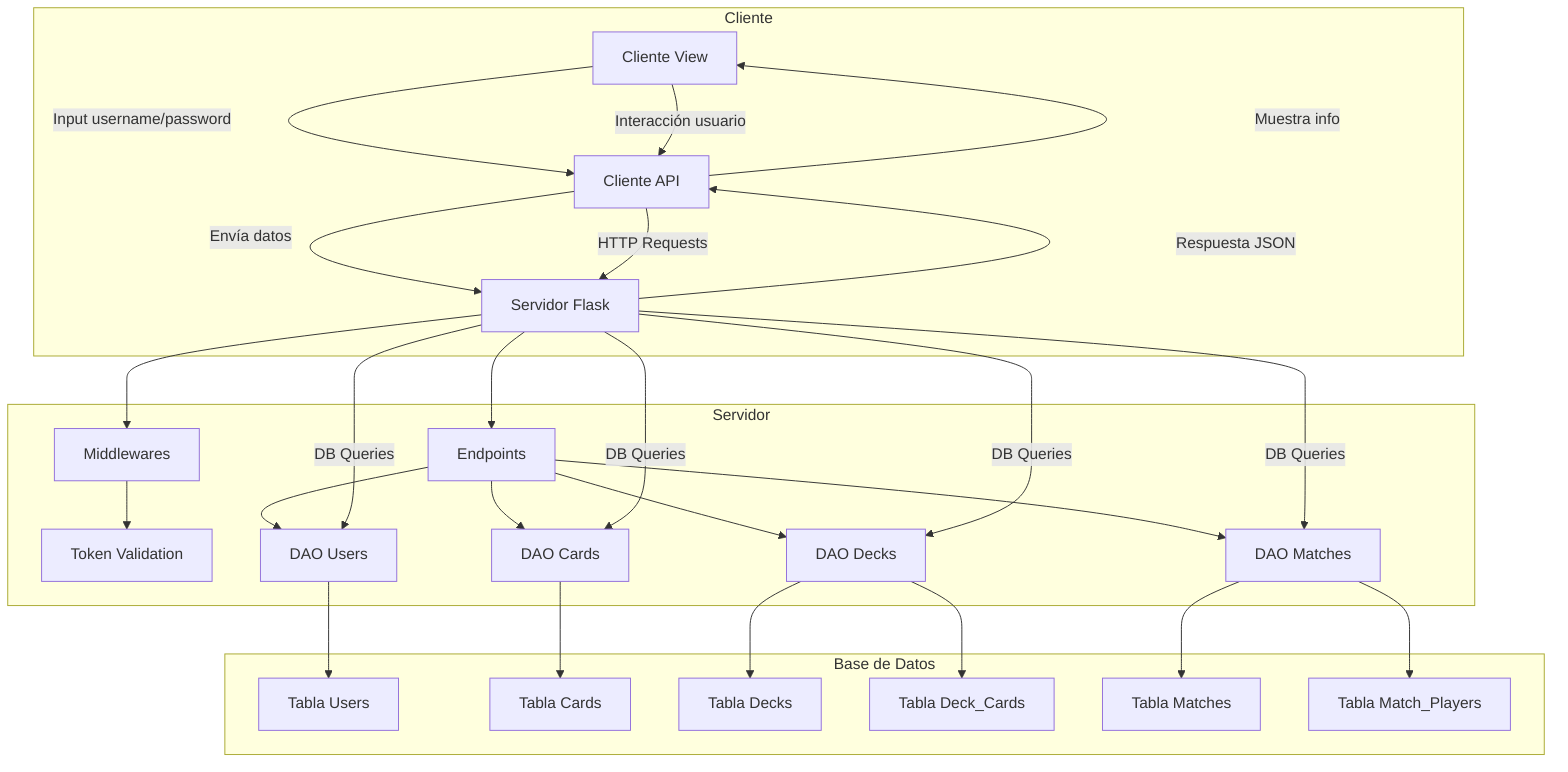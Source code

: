 graph TD
    subgraph Cliente
        A[Cliente View] -->|Input username/password| B[Cliente API]
        B -->|Envía datos| C[Servidor]
        C -->|Respuesta JSON| B
        B -->|Muestra info| A
    end

    subgraph Servidor
        C[Servidor Flask] --> D[Middlewares]
        D --> E[Token Validation]
        C --> F[Endpoints]
        F --> G[DAO Users]
        F --> H[DAO Cards]
        F --> I[DAO Decks]
        F --> J[DAO Matches]
    end

    subgraph Base de Datos
        G --> K[Tabla Users]
        H --> L[Tabla Cards]
        I --> M[Tabla Decks]
        I --> N[Tabla Deck_Cards]
        J --> O[Tabla Matches]
        J --> P[Tabla Match_Players]
    end

    A -->|Interacción usuario| B
    B -->|HTTP Requests| C
    C -->|DB Queries| G
    C -->|DB Queries| H
    C -->|DB Queries| I
    C -->|DB Queries| J